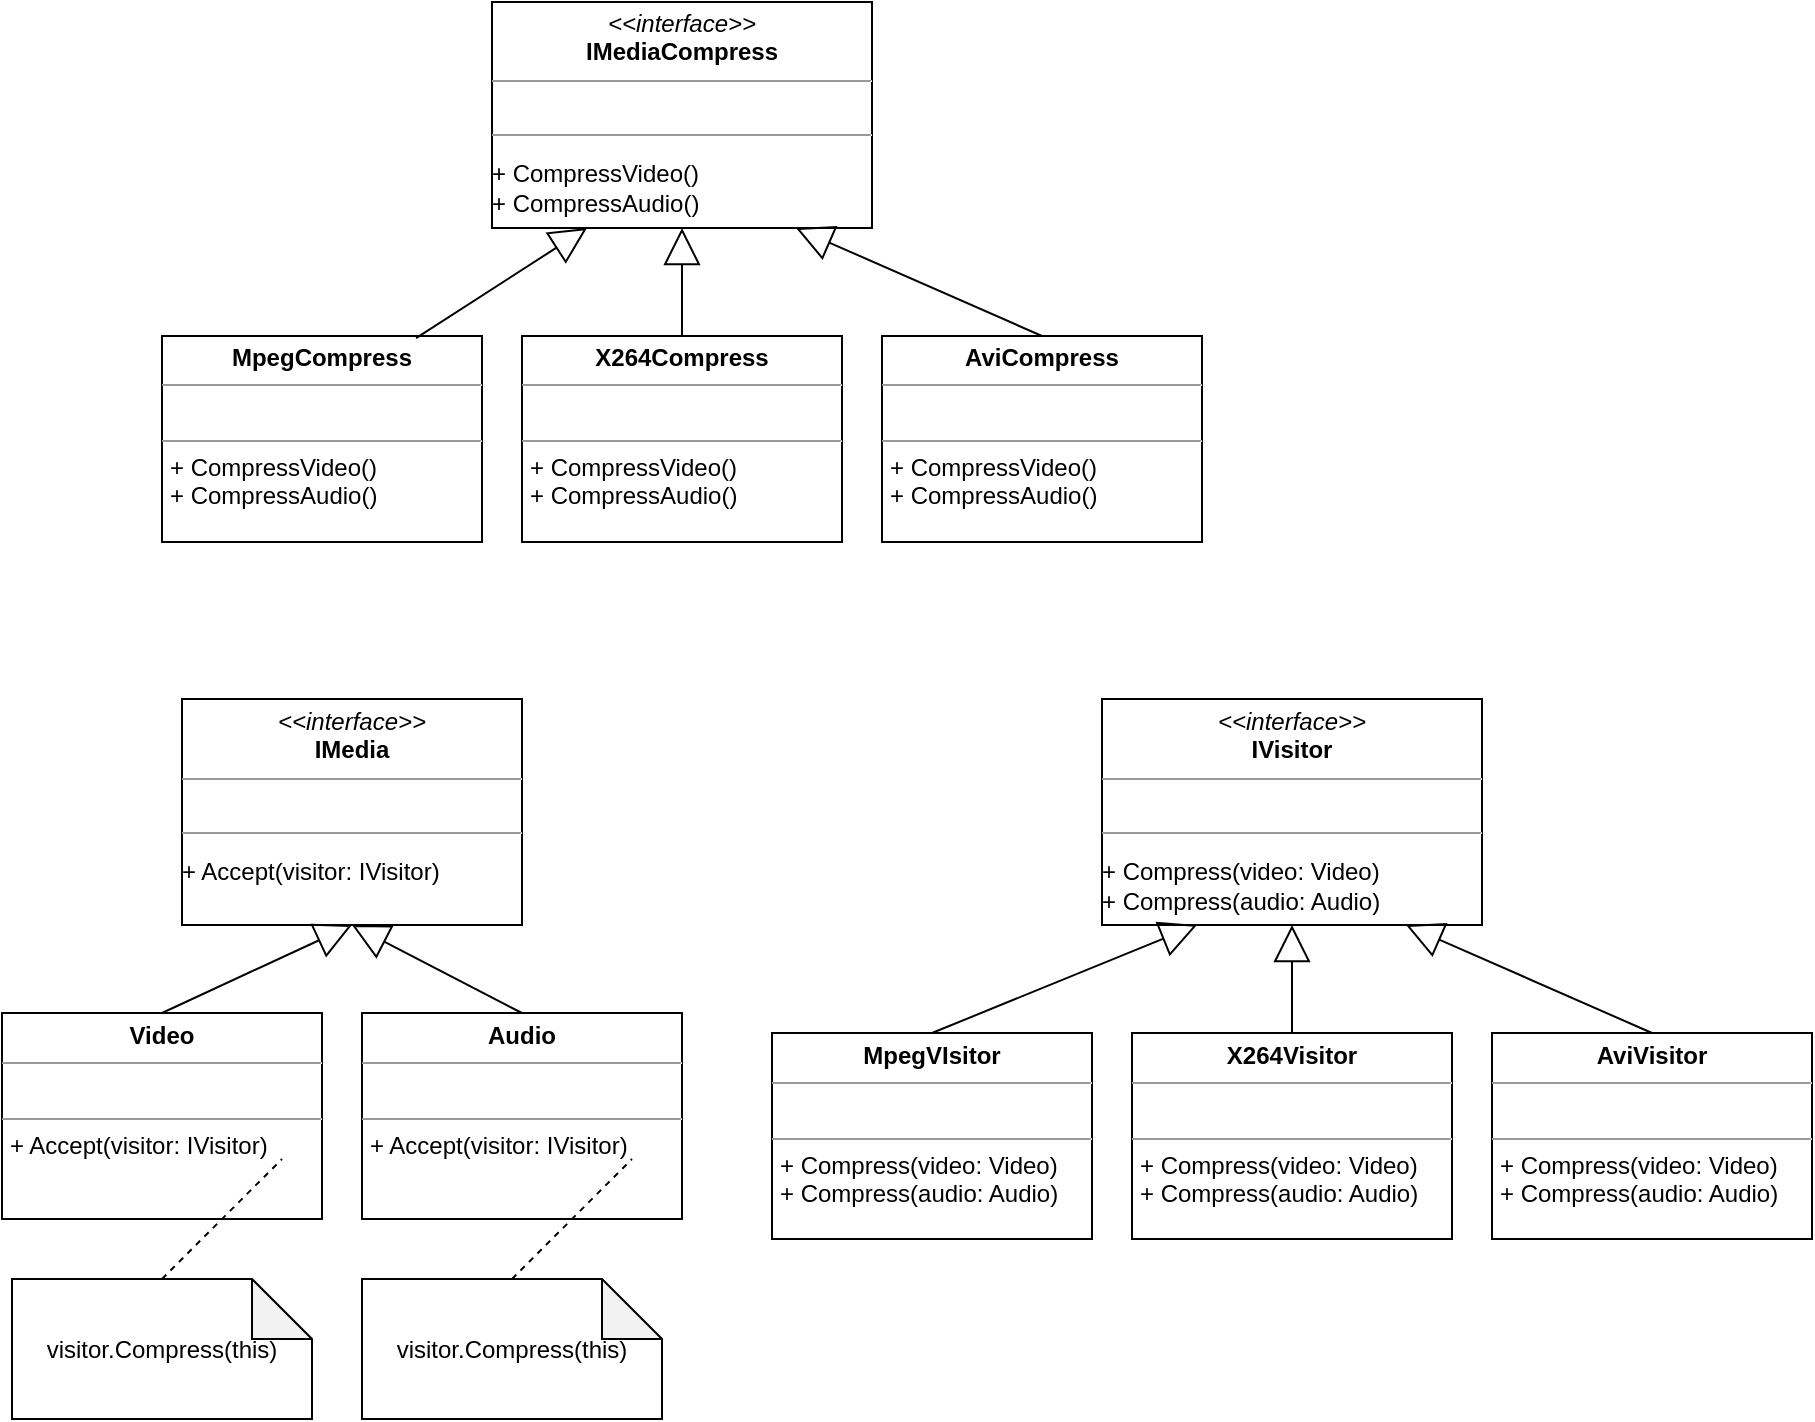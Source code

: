 <mxfile version="10.6.7" type="device"><diagram name="Page-1" id="c4acf3e9-155e-7222-9cf6-157b1a14988f"><mxGraphModel dx="1332" dy="787" grid="1" gridSize="10" guides="1" tooltips="1" connect="1" arrows="1" fold="1" page="1" pageScale="1" pageWidth="850" pageHeight="1100" background="#ffffff" math="0" shadow="0"><root><mxCell id="0"/><mxCell id="1" parent="0"/><mxCell id="5d2195bd80daf111-18" value="&lt;p style=&quot;margin: 0px ; margin-top: 4px ; text-align: center&quot;&gt;&lt;i&gt;&amp;lt;&amp;lt;interface&amp;gt;&amp;gt;&lt;/i&gt;&lt;br&gt;&lt;b&gt;IMediaCompress&lt;/b&gt;&lt;/p&gt;&lt;hr size=&quot;1&quot;&gt;&lt;p style=&quot;margin: 0px ; margin-left: 4px&quot;&gt;&lt;br&gt;&lt;/p&gt;&lt;hr size=&quot;1&quot;&gt;&lt;p&gt;+ CompressVideo()&lt;br&gt;+ CompressAudio()&lt;/p&gt;" style="verticalAlign=top;align=left;overflow=fill;fontSize=12;fontFamily=Helvetica;html=1;rounded=0;shadow=0;comic=0;labelBackgroundColor=none;strokeColor=#000000;strokeWidth=1;fillColor=#ffffff;" parent="1" vertex="1"><mxGeometry x="275" y="60" width="190" height="113" as="geometry"/></mxCell><mxCell id="UgklDkY0tClnPy3m5Tnl-1" value="&lt;p style=&quot;margin: 0px ; margin-top: 4px ; text-align: center&quot;&gt;&lt;b&gt;MpegCompress&lt;/b&gt;&lt;/p&gt;&lt;hr size=&quot;1&quot;&gt;&lt;p style=&quot;margin: 0px ; margin-left: 4px&quot;&gt;&lt;br&gt;&lt;/p&gt;&lt;hr size=&quot;1&quot;&gt;&lt;p style=&quot;margin: 0px ; margin-left: 4px&quot;&gt;+ CompressVideo()&lt;br&gt;+ CompressAudio()&lt;br&gt;&lt;/p&gt;" style="verticalAlign=top;align=left;overflow=fill;fontSize=12;fontFamily=Helvetica;html=1;rounded=0;shadow=0;comic=0;labelBackgroundColor=none;strokeColor=#000000;strokeWidth=1;fillColor=#ffffff;" parent="1" vertex="1"><mxGeometry x="110" y="227" width="160" height="103" as="geometry"/></mxCell><mxCell id="UgklDkY0tClnPy3m5Tnl-3" value="&lt;p style=&quot;margin: 0px ; margin-top: 4px ; text-align: center&quot;&gt;&lt;b&gt;X264Compress&lt;/b&gt;&lt;/p&gt;&lt;hr size=&quot;1&quot;&gt;&lt;p style=&quot;margin: 0px ; margin-left: 4px&quot;&gt;&lt;br&gt;&lt;/p&gt;&lt;hr size=&quot;1&quot;&gt;&lt;p style=&quot;margin: 0px ; margin-left: 4px&quot;&gt;+ CompressVideo()&lt;br&gt;+ CompressAudio()&lt;br&gt;&lt;/p&gt;" style="verticalAlign=top;align=left;overflow=fill;fontSize=12;fontFamily=Helvetica;html=1;rounded=0;shadow=0;comic=0;labelBackgroundColor=none;strokeColor=#000000;strokeWidth=1;fillColor=#ffffff;" parent="1" vertex="1"><mxGeometry x="290" y="227" width="160" height="103" as="geometry"/></mxCell><mxCell id="UgklDkY0tClnPy3m5Tnl-4" value="&lt;p style=&quot;margin: 0px ; margin-top: 4px ; text-align: center&quot;&gt;&lt;b&gt;AviCompress&lt;/b&gt;&lt;/p&gt;&lt;hr size=&quot;1&quot;&gt;&lt;p style=&quot;margin: 0px ; margin-left: 4px&quot;&gt;&amp;nbsp;&lt;/p&gt;&lt;hr size=&quot;1&quot;&gt;&lt;p style=&quot;margin: 0px ; margin-left: 4px&quot;&gt;+ CompressVideo()&lt;br&gt;+ CompressAudio()&lt;br&gt;&lt;/p&gt;" style="verticalAlign=top;align=left;overflow=fill;fontSize=12;fontFamily=Helvetica;html=1;rounded=0;shadow=0;comic=0;labelBackgroundColor=none;strokeColor=#000000;strokeWidth=1;fillColor=#ffffff;" parent="1" vertex="1"><mxGeometry x="470" y="227" width="160" height="103" as="geometry"/></mxCell><mxCell id="UgklDkY0tClnPy3m5Tnl-8" value="" style="endArrow=block;endSize=16;endFill=0;html=1;entryX=0.25;entryY=1;entryDx=0;entryDy=0;exitX=0.794;exitY=0.01;exitDx=0;exitDy=0;exitPerimeter=0;" parent="1" source="UgklDkY0tClnPy3m5Tnl-1" target="5d2195bd80daf111-18" edge="1"><mxGeometry width="160" relative="1" as="geometry"><mxPoint x="200" y="460" as="sourcePoint"/><mxPoint x="360" y="460" as="targetPoint"/><mxPoint as="offset"/></mxGeometry></mxCell><mxCell id="UgklDkY0tClnPy3m5Tnl-9" value="" style="endArrow=block;endSize=16;endFill=0;html=1;entryX=0.5;entryY=1;entryDx=0;entryDy=0;exitX=0.5;exitY=0;exitDx=0;exitDy=0;" parent="1" source="UgklDkY0tClnPy3m5Tnl-3" target="5d2195bd80daf111-18" edge="1"><mxGeometry width="160" relative="1" as="geometry"><mxPoint x="247" y="238" as="sourcePoint"/><mxPoint x="248" y="203" as="targetPoint"/><mxPoint as="offset"/></mxGeometry></mxCell><mxCell id="UgklDkY0tClnPy3m5Tnl-10" value="" style="endArrow=block;endSize=16;endFill=0;html=1;entryX=0.8;entryY=1;entryDx=0;entryDy=0;exitX=0.5;exitY=0;exitDx=0;exitDy=0;entryPerimeter=0;" parent="1" source="UgklDkY0tClnPy3m5Tnl-4" target="5d2195bd80daf111-18" edge="1"><mxGeometry width="160" relative="1" as="geometry"><mxPoint x="247" y="238" as="sourcePoint"/><mxPoint x="333" y="183" as="targetPoint"/><mxPoint as="offset"/></mxGeometry></mxCell><mxCell id="217xiSvoDc3de-OMhCev-1" value="&lt;p style=&quot;margin: 0px ; margin-top: 4px ; text-align: center&quot;&gt;&lt;i&gt;&amp;lt;&amp;lt;interface&amp;gt;&amp;gt;&lt;/i&gt;&lt;br&gt;&lt;b&gt;IMedia&lt;/b&gt;&lt;/p&gt;&lt;hr size=&quot;1&quot;&gt;&lt;p style=&quot;margin: 0px ; margin-left: 4px&quot;&gt;&lt;br&gt;&lt;/p&gt;&lt;hr size=&quot;1&quot;&gt;&lt;p&gt;+ Accept(visitor: IVisitor)&lt;br&gt;&lt;/p&gt;" style="verticalAlign=top;align=left;overflow=fill;fontSize=12;fontFamily=Helvetica;html=1;rounded=0;shadow=0;comic=0;labelBackgroundColor=none;strokeColor=#000000;strokeWidth=1;fillColor=#ffffff;" vertex="1" parent="1"><mxGeometry x="120" y="408.5" width="170" height="113" as="geometry"/></mxCell><mxCell id="217xiSvoDc3de-OMhCev-2" value="&lt;p style=&quot;margin: 0px ; margin-top: 4px ; text-align: center&quot;&gt;&lt;b&gt;Video&lt;/b&gt;&lt;/p&gt;&lt;hr size=&quot;1&quot;&gt;&lt;p style=&quot;margin: 0px ; margin-left: 4px&quot;&gt;&lt;br&gt;&lt;/p&gt;&lt;hr size=&quot;1&quot;&gt;&lt;p style=&quot;margin: 0px ; margin-left: 4px&quot;&gt;+ Accept(visitor: IVisitor)&lt;br&gt;&lt;/p&gt;" style="verticalAlign=top;align=left;overflow=fill;fontSize=12;fontFamily=Helvetica;html=1;rounded=0;shadow=0;comic=0;labelBackgroundColor=none;strokeColor=#000000;strokeWidth=1;fillColor=#ffffff;" vertex="1" parent="1"><mxGeometry x="30" y="565.5" width="160" height="103" as="geometry"/></mxCell><mxCell id="217xiSvoDc3de-OMhCev-3" value="&lt;p style=&quot;margin: 0px ; margin-top: 4px ; text-align: center&quot;&gt;&lt;b&gt;Audio&lt;/b&gt;&lt;/p&gt;&lt;hr size=&quot;1&quot;&gt;&lt;p style=&quot;margin: 0px ; margin-left: 4px&quot;&gt;&lt;br&gt;&lt;/p&gt;&lt;hr size=&quot;1&quot;&gt;&lt;p style=&quot;margin: 0px ; margin-left: 4px&quot;&gt;+ Accept(visitor: IVisitor)&lt;br&gt;&lt;/p&gt;" style="verticalAlign=top;align=left;overflow=fill;fontSize=12;fontFamily=Helvetica;html=1;rounded=0;shadow=0;comic=0;labelBackgroundColor=none;strokeColor=#000000;strokeWidth=1;fillColor=#ffffff;" vertex="1" parent="1"><mxGeometry x="210" y="565.5" width="160" height="103" as="geometry"/></mxCell><mxCell id="217xiSvoDc3de-OMhCev-5" value="" style="endArrow=block;endSize=16;endFill=0;html=1;exitX=0.5;exitY=0;exitDx=0;exitDy=0;entryX=0.5;entryY=1;entryDx=0;entryDy=0;" edge="1" parent="1" source="217xiSvoDc3de-OMhCev-2" target="217xiSvoDc3de-OMhCev-1"><mxGeometry width="160" relative="1" as="geometry"><mxPoint x="120" y="798.5" as="sourcePoint"/><mxPoint x="205" y="521.5" as="targetPoint"/><mxPoint as="offset"/></mxGeometry></mxCell><mxCell id="217xiSvoDc3de-OMhCev-6" value="" style="endArrow=block;endSize=16;endFill=0;html=1;entryX=0.5;entryY=1;entryDx=0;entryDy=0;exitX=0.5;exitY=0;exitDx=0;exitDy=0;" edge="1" parent="1" source="217xiSvoDc3de-OMhCev-3" target="217xiSvoDc3de-OMhCev-1"><mxGeometry width="160" relative="1" as="geometry"><mxPoint x="167" y="576.5" as="sourcePoint"/><mxPoint x="168" y="541.5" as="targetPoint"/><mxPoint as="offset"/></mxGeometry></mxCell><mxCell id="217xiSvoDc3de-OMhCev-8" value="&lt;p style=&quot;margin: 0px ; margin-top: 4px ; text-align: center&quot;&gt;&lt;i&gt;&amp;lt;&amp;lt;interface&amp;gt;&amp;gt;&lt;/i&gt;&lt;br&gt;&lt;b&gt;IVisitor&lt;/b&gt;&lt;/p&gt;&lt;hr size=&quot;1&quot;&gt;&lt;p style=&quot;margin: 0px ; margin-left: 4px&quot;&gt;&lt;br&gt;&lt;/p&gt;&lt;hr size=&quot;1&quot;&gt;&lt;p&gt;+ Compress(video: Video)&lt;br&gt;+ Compress(audio: Audio)&lt;/p&gt;" style="verticalAlign=top;align=left;overflow=fill;fontSize=12;fontFamily=Helvetica;html=1;rounded=0;shadow=0;comic=0;labelBackgroundColor=none;strokeColor=#000000;strokeWidth=1;fillColor=#ffffff;" vertex="1" parent="1"><mxGeometry x="580" y="408.5" width="190" height="113" as="geometry"/></mxCell><mxCell id="217xiSvoDc3de-OMhCev-9" value="&lt;p style=&quot;margin: 0px ; margin-top: 4px ; text-align: center&quot;&gt;&lt;b&gt;MpegVIsitor&lt;/b&gt;&lt;/p&gt;&lt;hr size=&quot;1&quot;&gt;&lt;p style=&quot;margin: 0px ; margin-left: 4px&quot;&gt;&lt;br&gt;&lt;/p&gt;&lt;hr size=&quot;1&quot;&gt;&lt;p style=&quot;margin: 0px ; margin-left: 4px&quot;&gt;+ Compress(video: Video)&lt;br&gt;+ Compress(audio: Audio)&lt;br&gt;&lt;/p&gt;" style="verticalAlign=top;align=left;overflow=fill;fontSize=12;fontFamily=Helvetica;html=1;rounded=0;shadow=0;comic=0;labelBackgroundColor=none;strokeColor=#000000;strokeWidth=1;fillColor=#ffffff;" vertex="1" parent="1"><mxGeometry x="415" y="575.5" width="160" height="103" as="geometry"/></mxCell><mxCell id="217xiSvoDc3de-OMhCev-10" value="&lt;p style=&quot;margin: 0px ; margin-top: 4px ; text-align: center&quot;&gt;&lt;b&gt;X264Visitor&lt;/b&gt;&lt;/p&gt;&lt;hr size=&quot;1&quot;&gt;&lt;p style=&quot;margin: 0px ; margin-left: 4px&quot;&gt;&lt;br&gt;&lt;/p&gt;&lt;hr size=&quot;1&quot;&gt;&lt;p style=&quot;margin: 0px ; margin-left: 4px&quot;&gt;+ Compress(video: Video)&lt;br&gt;+ Compress(audio: Audio)&lt;br&gt;&lt;/p&gt;" style="verticalAlign=top;align=left;overflow=fill;fontSize=12;fontFamily=Helvetica;html=1;rounded=0;shadow=0;comic=0;labelBackgroundColor=none;strokeColor=#000000;strokeWidth=1;fillColor=#ffffff;" vertex="1" parent="1"><mxGeometry x="595" y="575.5" width="160" height="103" as="geometry"/></mxCell><mxCell id="217xiSvoDc3de-OMhCev-11" value="&lt;p style=&quot;margin: 0px ; margin-top: 4px ; text-align: center&quot;&gt;&lt;b&gt;AviVisitor&lt;/b&gt;&lt;/p&gt;&lt;hr size=&quot;1&quot;&gt;&lt;p style=&quot;margin: 0px ; margin-left: 4px&quot;&gt;&amp;nbsp;&lt;/p&gt;&lt;hr size=&quot;1&quot;&gt;&lt;p style=&quot;margin: 0px ; margin-left: 4px&quot;&gt;+ Compress(video: Video)&lt;br&gt;+ Compress(audio: Audio)&lt;br&gt;&lt;/p&gt;" style="verticalAlign=top;align=left;overflow=fill;fontSize=12;fontFamily=Helvetica;html=1;rounded=0;shadow=0;comic=0;labelBackgroundColor=none;strokeColor=#000000;strokeWidth=1;fillColor=#ffffff;" vertex="1" parent="1"><mxGeometry x="775" y="575.5" width="160" height="103" as="geometry"/></mxCell><mxCell id="217xiSvoDc3de-OMhCev-12" value="" style="endArrow=block;endSize=16;endFill=0;html=1;entryX=0.25;entryY=1;entryDx=0;entryDy=0;exitX=0.5;exitY=0;exitDx=0;exitDy=0;" edge="1" parent="1" source="217xiSvoDc3de-OMhCev-9" target="217xiSvoDc3de-OMhCev-8"><mxGeometry width="160" relative="1" as="geometry"><mxPoint x="505" y="808.5" as="sourcePoint"/><mxPoint x="665" y="808.5" as="targetPoint"/><mxPoint as="offset"/></mxGeometry></mxCell><mxCell id="217xiSvoDc3de-OMhCev-13" value="" style="endArrow=block;endSize=16;endFill=0;html=1;entryX=0.5;entryY=1;entryDx=0;entryDy=0;exitX=0.5;exitY=0;exitDx=0;exitDy=0;" edge="1" parent="1" source="217xiSvoDc3de-OMhCev-10" target="217xiSvoDc3de-OMhCev-8"><mxGeometry width="160" relative="1" as="geometry"><mxPoint x="552" y="586.5" as="sourcePoint"/><mxPoint x="553" y="551.5" as="targetPoint"/><mxPoint as="offset"/></mxGeometry></mxCell><mxCell id="217xiSvoDc3de-OMhCev-14" value="" style="endArrow=block;endSize=16;endFill=0;html=1;entryX=0.8;entryY=1;entryDx=0;entryDy=0;exitX=0.5;exitY=0;exitDx=0;exitDy=0;entryPerimeter=0;" edge="1" parent="1" source="217xiSvoDc3de-OMhCev-11" target="217xiSvoDc3de-OMhCev-8"><mxGeometry width="160" relative="1" as="geometry"><mxPoint x="552" y="586.5" as="sourcePoint"/><mxPoint x="638" y="531.5" as="targetPoint"/><mxPoint as="offset"/></mxGeometry></mxCell><mxCell id="217xiSvoDc3de-OMhCev-16" value="visitor.Compress(this)" style="shape=note;whiteSpace=wrap;html=1;backgroundOutline=1;darkOpacity=0.05;" vertex="1" parent="1"><mxGeometry x="210" y="698.5" width="150" height="70" as="geometry"/></mxCell><mxCell id="217xiSvoDc3de-OMhCev-17" value="" style="endArrow=none;dashed=1;html=1;" edge="1" parent="1"><mxGeometry width="50" height="50" relative="1" as="geometry"><mxPoint x="285" y="698.5" as="sourcePoint"/><mxPoint x="345" y="638.5" as="targetPoint"/></mxGeometry></mxCell><mxCell id="217xiSvoDc3de-OMhCev-18" value="visitor.Compress(this)" style="shape=note;whiteSpace=wrap;html=1;backgroundOutline=1;darkOpacity=0.05;" vertex="1" parent="1"><mxGeometry x="35" y="698.5" width="150" height="70" as="geometry"/></mxCell><mxCell id="217xiSvoDc3de-OMhCev-19" value="" style="endArrow=none;dashed=1;html=1;" edge="1" parent="1"><mxGeometry width="50" height="50" relative="1" as="geometry"><mxPoint x="110" y="698.5" as="sourcePoint"/><mxPoint x="170" y="638.5" as="targetPoint"/></mxGeometry></mxCell></root></mxGraphModel></diagram></mxfile>